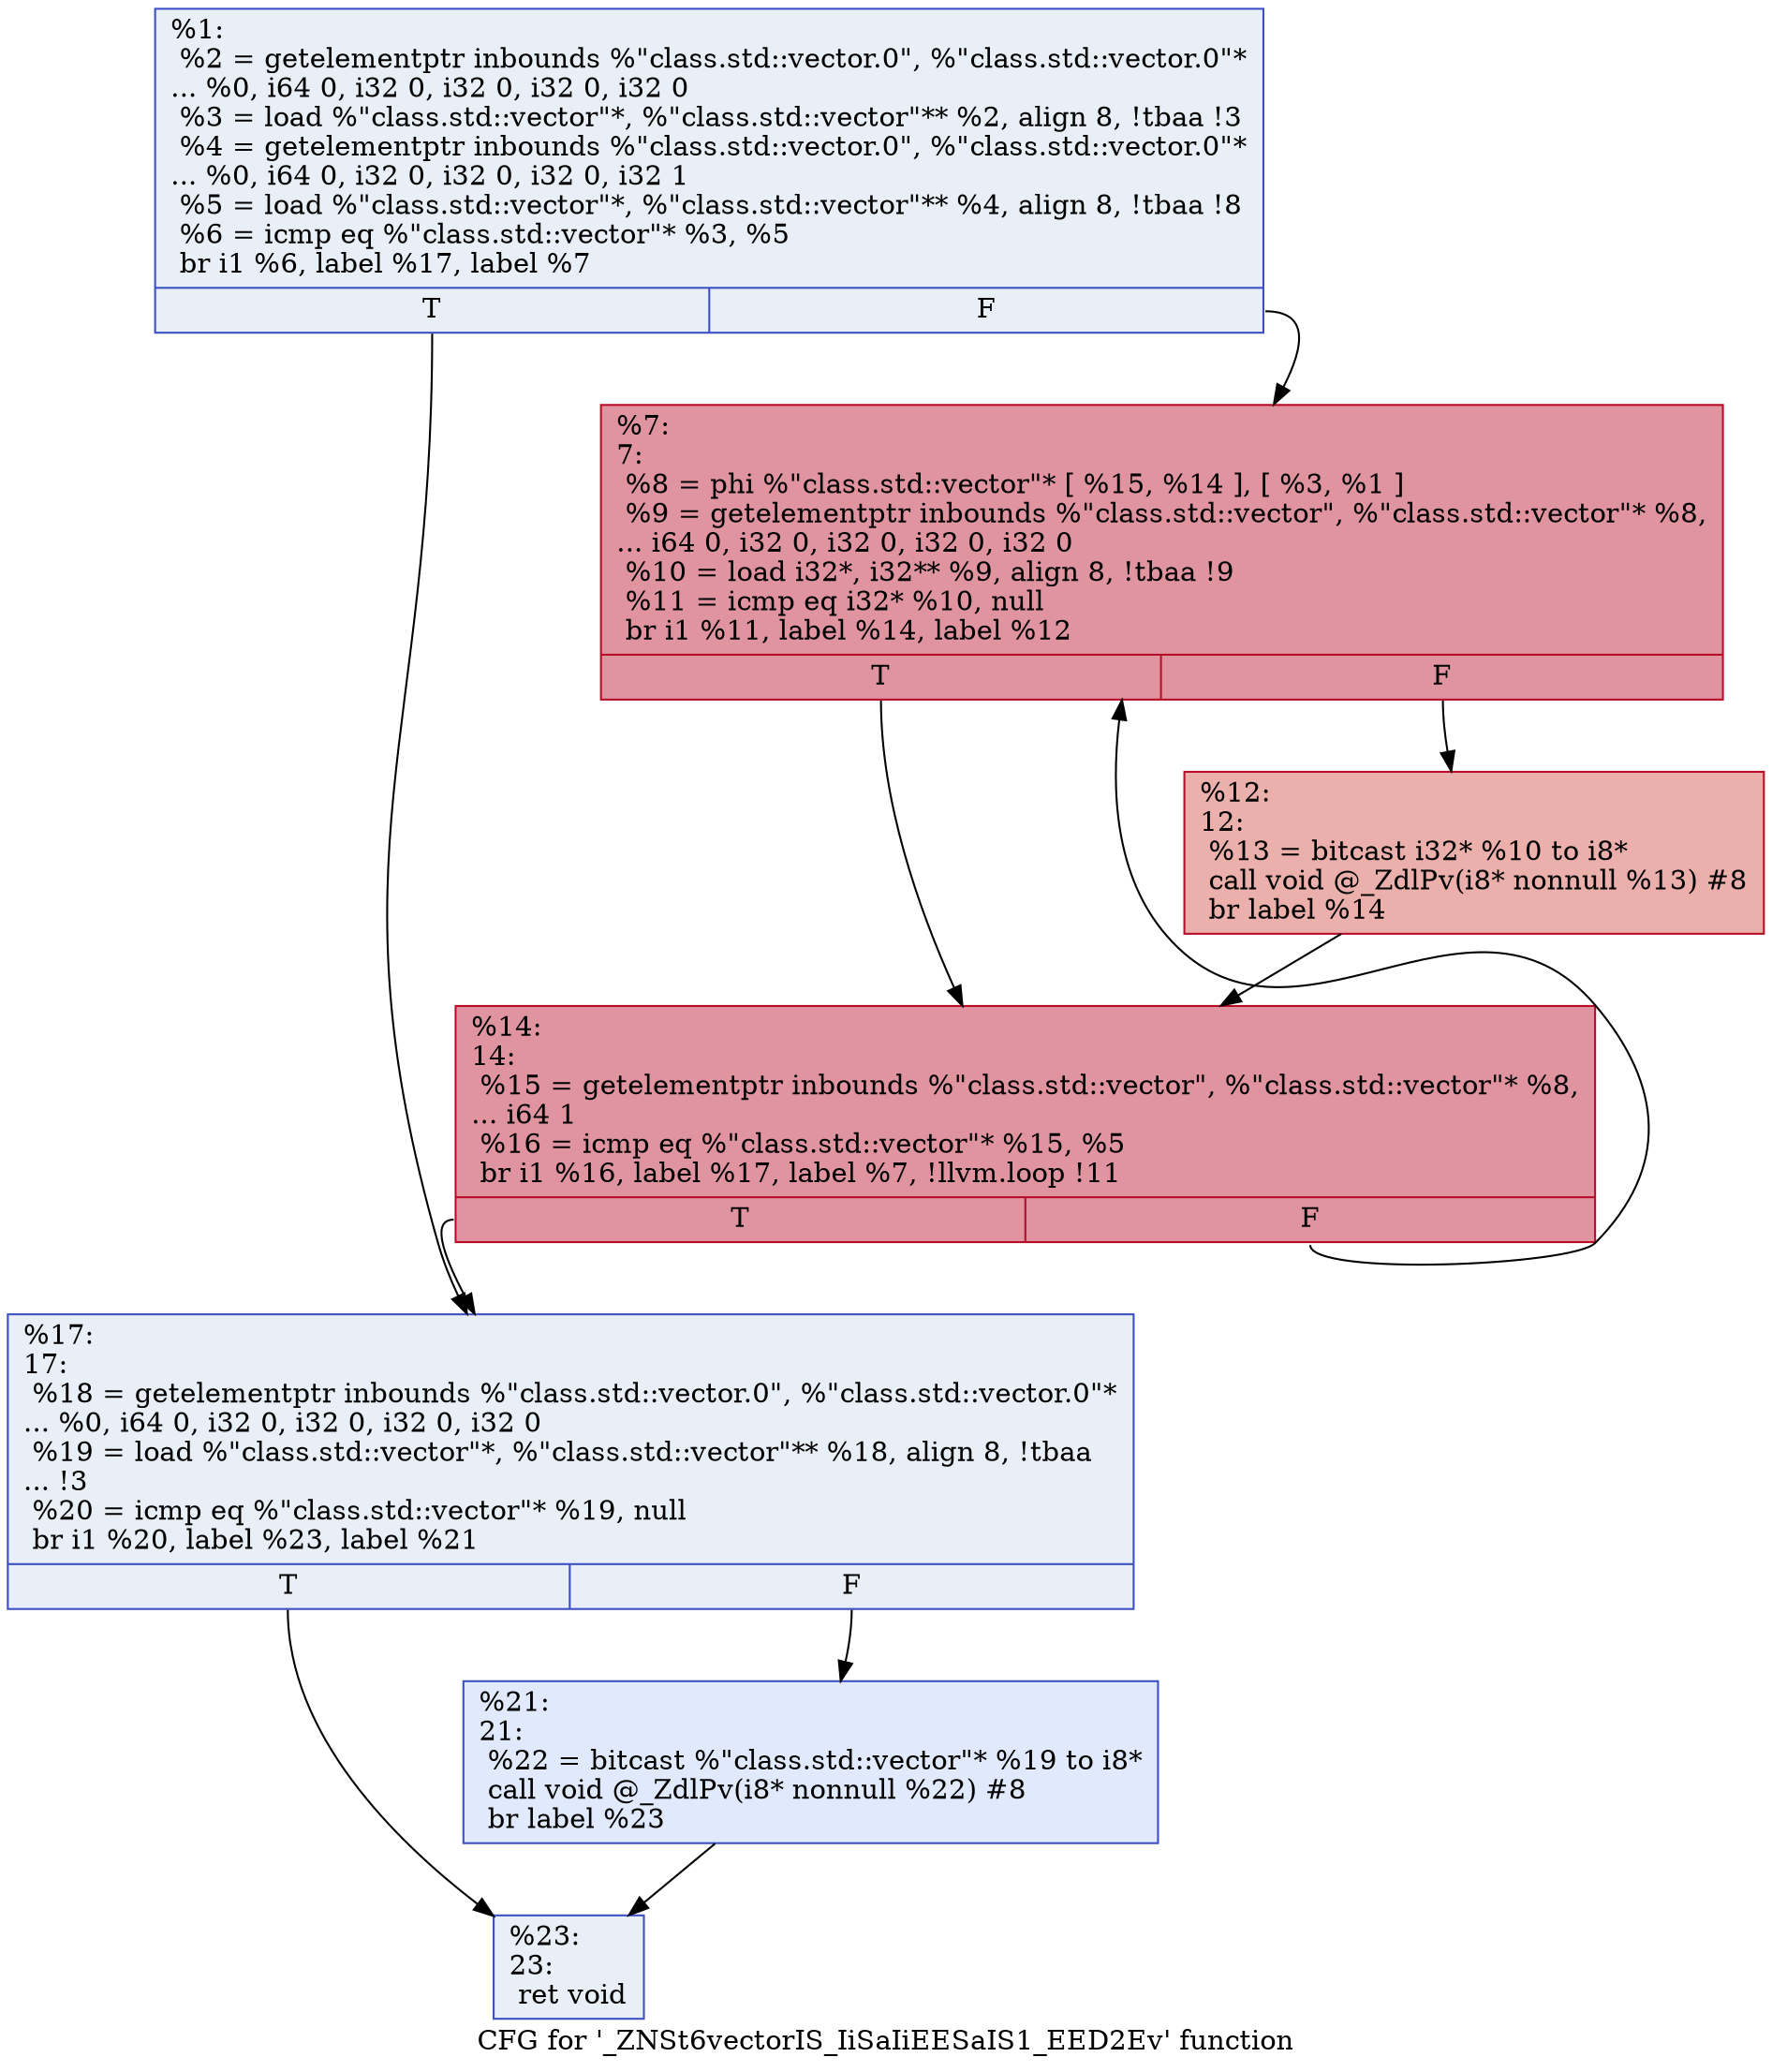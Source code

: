 digraph "CFG for '_ZNSt6vectorIS_IiSaIiEESaIS1_EED2Ev' function" {
	label="CFG for '_ZNSt6vectorIS_IiSaIiEESaIS1_EED2Ev' function";

	Node0x55a64d261960 [shape=record,color="#3d50c3ff", style=filled, fillcolor="#cedaeb70",label="{%1:\l  %2 = getelementptr inbounds %\"class.std::vector.0\", %\"class.std::vector.0\"*\l... %0, i64 0, i32 0, i32 0, i32 0, i32 0\l  %3 = load %\"class.std::vector\"*, %\"class.std::vector\"** %2, align 8, !tbaa !3\l  %4 = getelementptr inbounds %\"class.std::vector.0\", %\"class.std::vector.0\"*\l... %0, i64 0, i32 0, i32 0, i32 0, i32 1\l  %5 = load %\"class.std::vector\"*, %\"class.std::vector\"** %4, align 8, !tbaa !8\l  %6 = icmp eq %\"class.std::vector\"* %3, %5\l  br i1 %6, label %17, label %7\l|{<s0>T|<s1>F}}"];
	Node0x55a64d261960:s0 -> Node0x55a64d262d70;
	Node0x55a64d261960:s1 -> Node0x55a64d262dc0;
	Node0x55a64d262dc0 [shape=record,color="#b70d28ff", style=filled, fillcolor="#b70d2870",label="{%7:\l7:                                                \l  %8 = phi %\"class.std::vector\"* [ %15, %14 ], [ %3, %1 ]\l  %9 = getelementptr inbounds %\"class.std::vector\", %\"class.std::vector\"* %8,\l... i64 0, i32 0, i32 0, i32 0, i32 0\l  %10 = load i32*, i32** %9, align 8, !tbaa !9\l  %11 = icmp eq i32* %10, null\l  br i1 %11, label %14, label %12\l|{<s0>T|<s1>F}}"];
	Node0x55a64d262dc0:s0 -> Node0x55a64d262ec0;
	Node0x55a64d262dc0:s1 -> Node0x55a64d261c60;
	Node0x55a64d261c60 [shape=record,color="#b70d28ff", style=filled, fillcolor="#d24b4070",label="{%12:\l12:                                               \l  %13 = bitcast i32* %10 to i8*\l  call void @_ZdlPv(i8* nonnull %13) #8\l  br label %14\l}"];
	Node0x55a64d261c60 -> Node0x55a64d262ec0;
	Node0x55a64d262ec0 [shape=record,color="#b70d28ff", style=filled, fillcolor="#b70d2870",label="{%14:\l14:                                               \l  %15 = getelementptr inbounds %\"class.std::vector\", %\"class.std::vector\"* %8,\l... i64 1\l  %16 = icmp eq %\"class.std::vector\"* %15, %5\l  br i1 %16, label %17, label %7, !llvm.loop !11\l|{<s0>T|<s1>F}}"];
	Node0x55a64d262ec0:s0 -> Node0x55a64d262d70;
	Node0x55a64d262ec0:s1 -> Node0x55a64d262dc0;
	Node0x55a64d262d70 [shape=record,color="#3d50c3ff", style=filled, fillcolor="#cedaeb70",label="{%17:\l17:                                               \l  %18 = getelementptr inbounds %\"class.std::vector.0\", %\"class.std::vector.0\"*\l... %0, i64 0, i32 0, i32 0, i32 0, i32 0\l  %19 = load %\"class.std::vector\"*, %\"class.std::vector\"** %18, align 8, !tbaa\l... !3\l  %20 = icmp eq %\"class.std::vector\"* %19, null\l  br i1 %20, label %23, label %21\l|{<s0>T|<s1>F}}"];
	Node0x55a64d262d70:s0 -> Node0x55a64d263e10;
	Node0x55a64d262d70:s1 -> Node0x55a64d263e60;
	Node0x55a64d263e60 [shape=record,color="#3d50c3ff", style=filled, fillcolor="#b9d0f970",label="{%21:\l21:                                               \l  %22 = bitcast %\"class.std::vector\"* %19 to i8*\l  call void @_ZdlPv(i8* nonnull %22) #8\l  br label %23\l}"];
	Node0x55a64d263e60 -> Node0x55a64d263e10;
	Node0x55a64d263e10 [shape=record,color="#3d50c3ff", style=filled, fillcolor="#cedaeb70",label="{%23:\l23:                                               \l  ret void\l}"];
}
